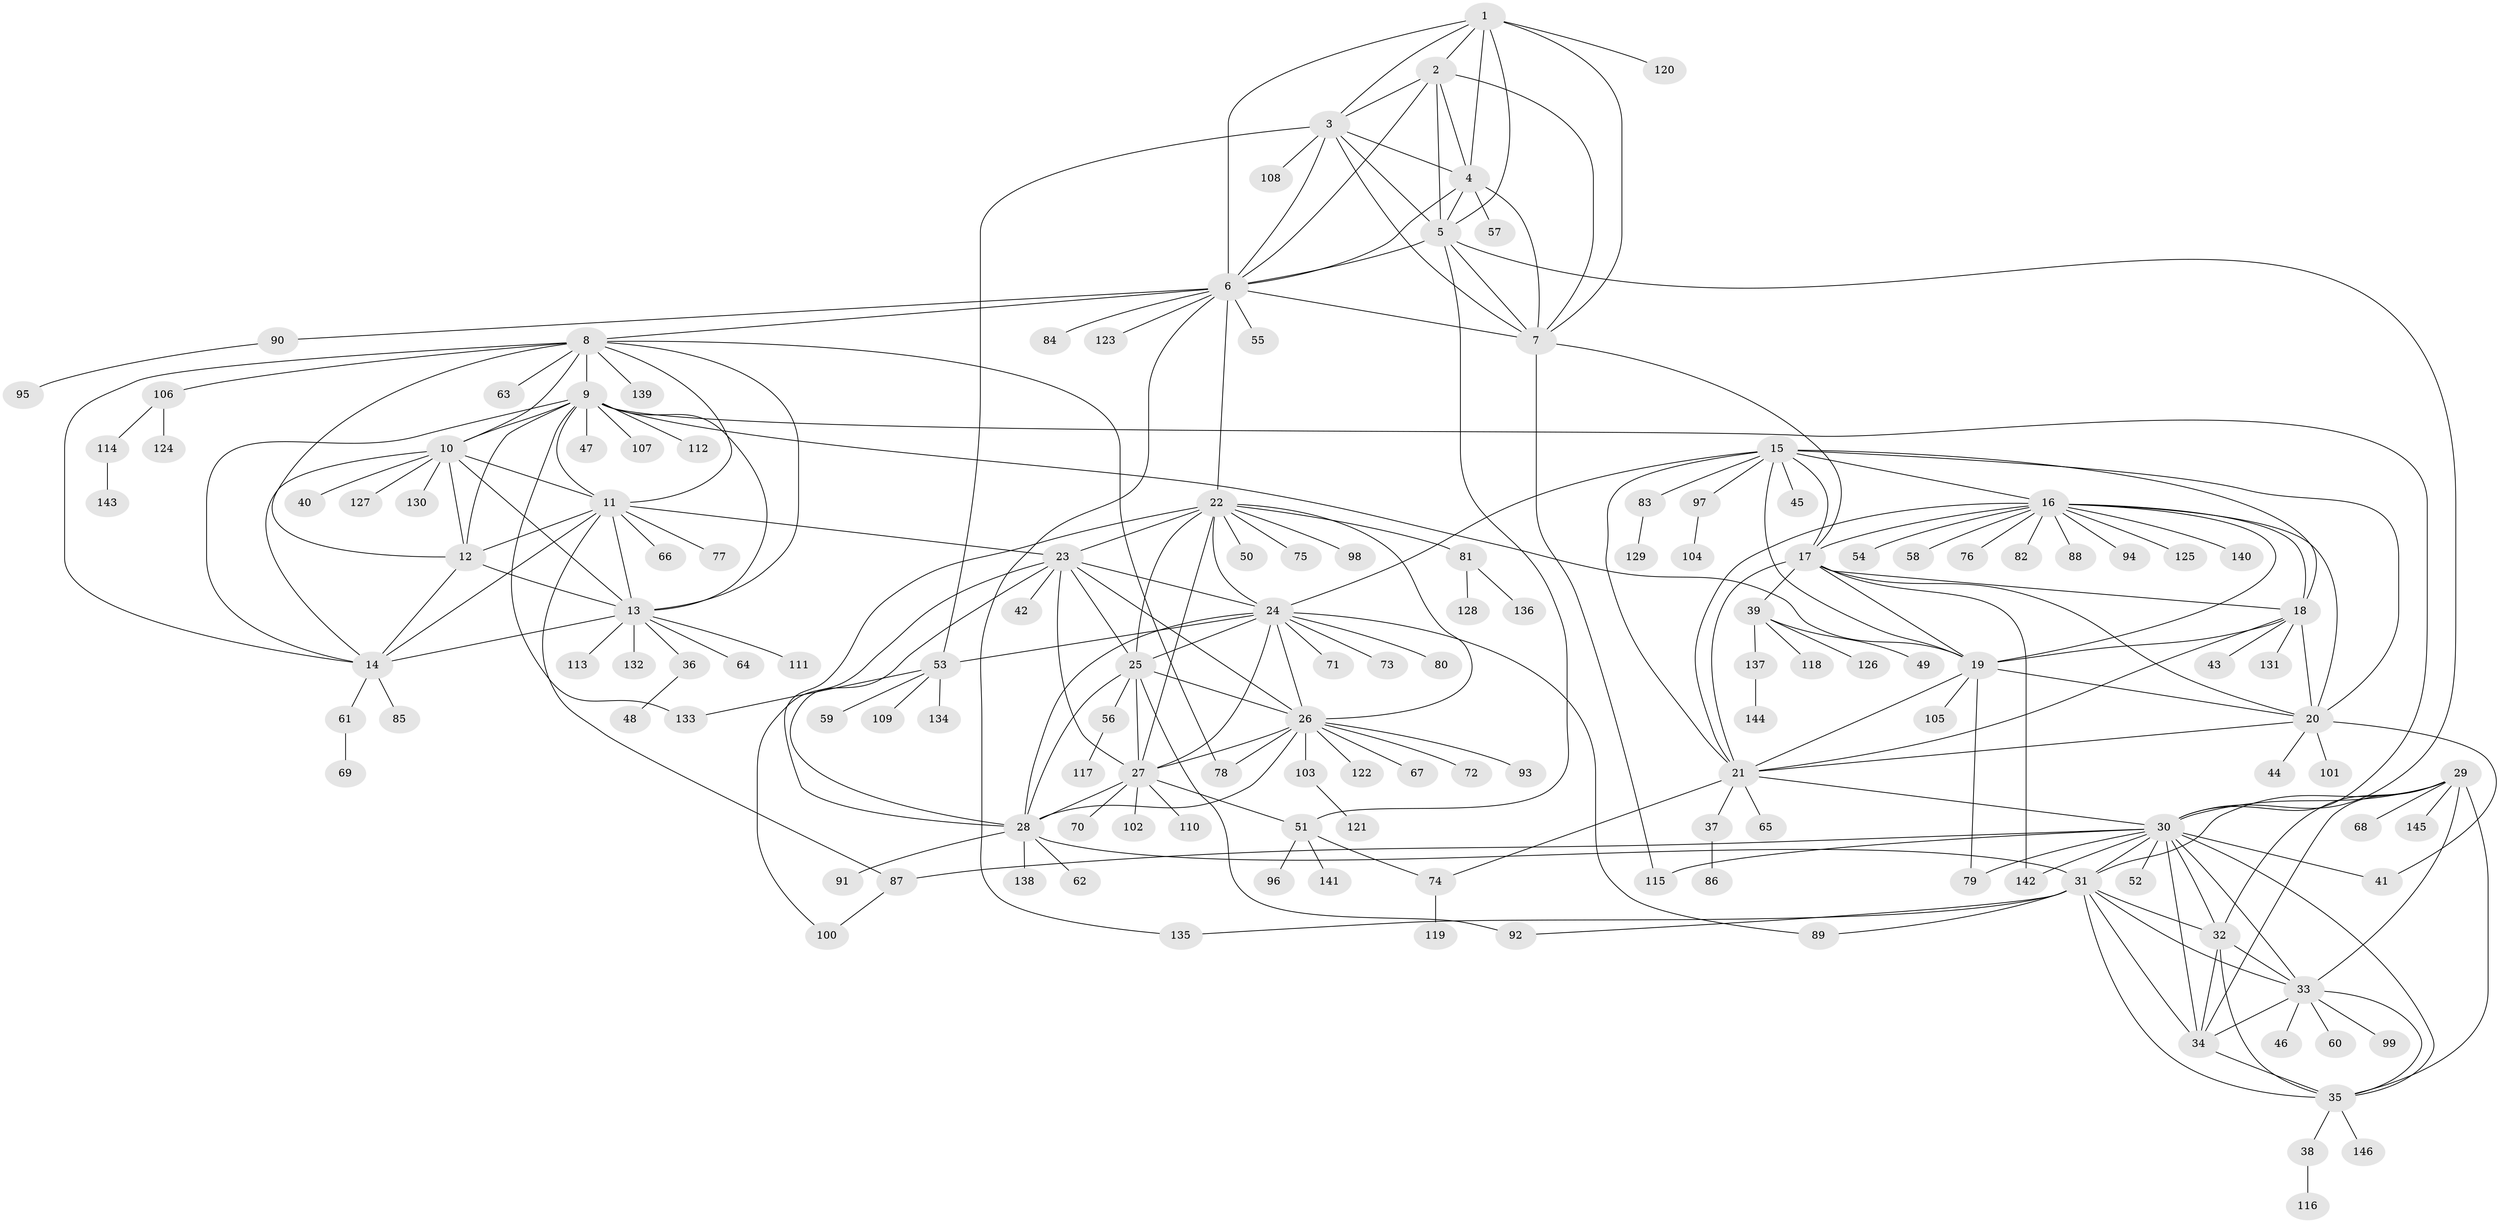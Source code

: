// coarse degree distribution, {7: 0.043478260869565216, 4: 0.017391304347826087, 8: 0.02608695652173913, 5: 0.05217391304347826, 19: 0.008695652173913044, 15: 0.017391304347826087, 9: 0.017391304347826087, 11: 0.008695652173913044, 6: 0.02608695652173913, 13: 0.017391304347826087, 14: 0.008695652173913044, 1: 0.6434782608695652, 2: 0.08695652173913043, 3: 0.02608695652173913}
// Generated by graph-tools (version 1.1) at 2025/42/03/06/25 10:42:12]
// undirected, 146 vertices, 240 edges
graph export_dot {
graph [start="1"]
  node [color=gray90,style=filled];
  1;
  2;
  3;
  4;
  5;
  6;
  7;
  8;
  9;
  10;
  11;
  12;
  13;
  14;
  15;
  16;
  17;
  18;
  19;
  20;
  21;
  22;
  23;
  24;
  25;
  26;
  27;
  28;
  29;
  30;
  31;
  32;
  33;
  34;
  35;
  36;
  37;
  38;
  39;
  40;
  41;
  42;
  43;
  44;
  45;
  46;
  47;
  48;
  49;
  50;
  51;
  52;
  53;
  54;
  55;
  56;
  57;
  58;
  59;
  60;
  61;
  62;
  63;
  64;
  65;
  66;
  67;
  68;
  69;
  70;
  71;
  72;
  73;
  74;
  75;
  76;
  77;
  78;
  79;
  80;
  81;
  82;
  83;
  84;
  85;
  86;
  87;
  88;
  89;
  90;
  91;
  92;
  93;
  94;
  95;
  96;
  97;
  98;
  99;
  100;
  101;
  102;
  103;
  104;
  105;
  106;
  107;
  108;
  109;
  110;
  111;
  112;
  113;
  114;
  115;
  116;
  117;
  118;
  119;
  120;
  121;
  122;
  123;
  124;
  125;
  126;
  127;
  128;
  129;
  130;
  131;
  132;
  133;
  134;
  135;
  136;
  137;
  138;
  139;
  140;
  141;
  142;
  143;
  144;
  145;
  146;
  1 -- 2;
  1 -- 3;
  1 -- 4;
  1 -- 5;
  1 -- 6;
  1 -- 7;
  1 -- 120;
  2 -- 3;
  2 -- 4;
  2 -- 5;
  2 -- 6;
  2 -- 7;
  3 -- 4;
  3 -- 5;
  3 -- 6;
  3 -- 7;
  3 -- 53;
  3 -- 108;
  4 -- 5;
  4 -- 6;
  4 -- 7;
  4 -- 57;
  5 -- 6;
  5 -- 7;
  5 -- 30;
  5 -- 51;
  6 -- 7;
  6 -- 8;
  6 -- 22;
  6 -- 55;
  6 -- 84;
  6 -- 90;
  6 -- 123;
  6 -- 135;
  7 -- 17;
  7 -- 115;
  8 -- 9;
  8 -- 10;
  8 -- 11;
  8 -- 12;
  8 -- 13;
  8 -- 14;
  8 -- 63;
  8 -- 78;
  8 -- 106;
  8 -- 139;
  9 -- 10;
  9 -- 11;
  9 -- 12;
  9 -- 13;
  9 -- 14;
  9 -- 19;
  9 -- 30;
  9 -- 47;
  9 -- 107;
  9 -- 112;
  9 -- 133;
  10 -- 11;
  10 -- 12;
  10 -- 13;
  10 -- 14;
  10 -- 40;
  10 -- 127;
  10 -- 130;
  11 -- 12;
  11 -- 13;
  11 -- 14;
  11 -- 23;
  11 -- 66;
  11 -- 77;
  11 -- 87;
  12 -- 13;
  12 -- 14;
  13 -- 14;
  13 -- 36;
  13 -- 64;
  13 -- 111;
  13 -- 113;
  13 -- 132;
  14 -- 61;
  14 -- 85;
  15 -- 16;
  15 -- 17;
  15 -- 18;
  15 -- 19;
  15 -- 20;
  15 -- 21;
  15 -- 24;
  15 -- 45;
  15 -- 83;
  15 -- 97;
  16 -- 17;
  16 -- 18;
  16 -- 19;
  16 -- 20;
  16 -- 21;
  16 -- 54;
  16 -- 58;
  16 -- 76;
  16 -- 82;
  16 -- 88;
  16 -- 94;
  16 -- 125;
  16 -- 140;
  17 -- 18;
  17 -- 19;
  17 -- 20;
  17 -- 21;
  17 -- 39;
  17 -- 142;
  18 -- 19;
  18 -- 20;
  18 -- 21;
  18 -- 43;
  18 -- 131;
  19 -- 20;
  19 -- 21;
  19 -- 79;
  19 -- 105;
  20 -- 21;
  20 -- 41;
  20 -- 44;
  20 -- 101;
  21 -- 30;
  21 -- 37;
  21 -- 65;
  21 -- 74;
  22 -- 23;
  22 -- 24;
  22 -- 25;
  22 -- 26;
  22 -- 27;
  22 -- 28;
  22 -- 50;
  22 -- 75;
  22 -- 81;
  22 -- 98;
  23 -- 24;
  23 -- 25;
  23 -- 26;
  23 -- 27;
  23 -- 28;
  23 -- 42;
  23 -- 100;
  24 -- 25;
  24 -- 26;
  24 -- 27;
  24 -- 28;
  24 -- 53;
  24 -- 71;
  24 -- 73;
  24 -- 80;
  24 -- 89;
  25 -- 26;
  25 -- 27;
  25 -- 28;
  25 -- 56;
  25 -- 92;
  26 -- 27;
  26 -- 28;
  26 -- 67;
  26 -- 72;
  26 -- 78;
  26 -- 93;
  26 -- 103;
  26 -- 122;
  27 -- 28;
  27 -- 51;
  27 -- 70;
  27 -- 102;
  27 -- 110;
  28 -- 31;
  28 -- 62;
  28 -- 91;
  28 -- 138;
  29 -- 30;
  29 -- 31;
  29 -- 32;
  29 -- 33;
  29 -- 34;
  29 -- 35;
  29 -- 68;
  29 -- 145;
  30 -- 31;
  30 -- 32;
  30 -- 33;
  30 -- 34;
  30 -- 35;
  30 -- 41;
  30 -- 52;
  30 -- 79;
  30 -- 87;
  30 -- 115;
  30 -- 142;
  31 -- 32;
  31 -- 33;
  31 -- 34;
  31 -- 35;
  31 -- 89;
  31 -- 92;
  31 -- 135;
  32 -- 33;
  32 -- 34;
  32 -- 35;
  33 -- 34;
  33 -- 35;
  33 -- 46;
  33 -- 60;
  33 -- 99;
  34 -- 35;
  35 -- 38;
  35 -- 146;
  36 -- 48;
  37 -- 86;
  38 -- 116;
  39 -- 49;
  39 -- 118;
  39 -- 126;
  39 -- 137;
  51 -- 74;
  51 -- 96;
  51 -- 141;
  53 -- 59;
  53 -- 109;
  53 -- 133;
  53 -- 134;
  56 -- 117;
  61 -- 69;
  74 -- 119;
  81 -- 128;
  81 -- 136;
  83 -- 129;
  87 -- 100;
  90 -- 95;
  97 -- 104;
  103 -- 121;
  106 -- 114;
  106 -- 124;
  114 -- 143;
  137 -- 144;
}
